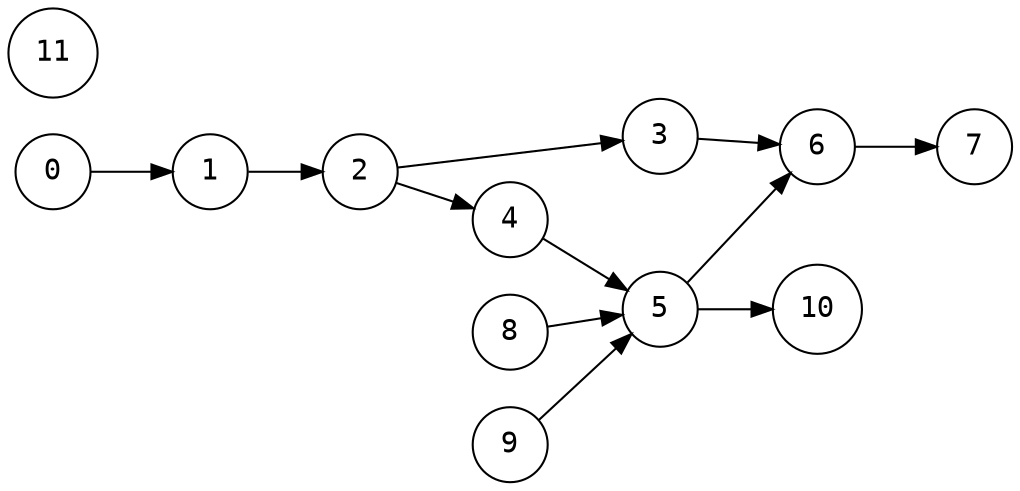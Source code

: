 digraph dag1 {
    rankdir = LR
    graph [fontname = "Inconsolata"];
    node [fontname = "Inconsolata"];
    edge [fontname = "Inconsolata"];
    node [
        shape = "circle"
    ]
    0 -> 1 -> 2 -> 3 -> 6 -> 7
    2 -> 4 -> 5 -> 6
    8, 9 -> 5 -> 10
    11
}
